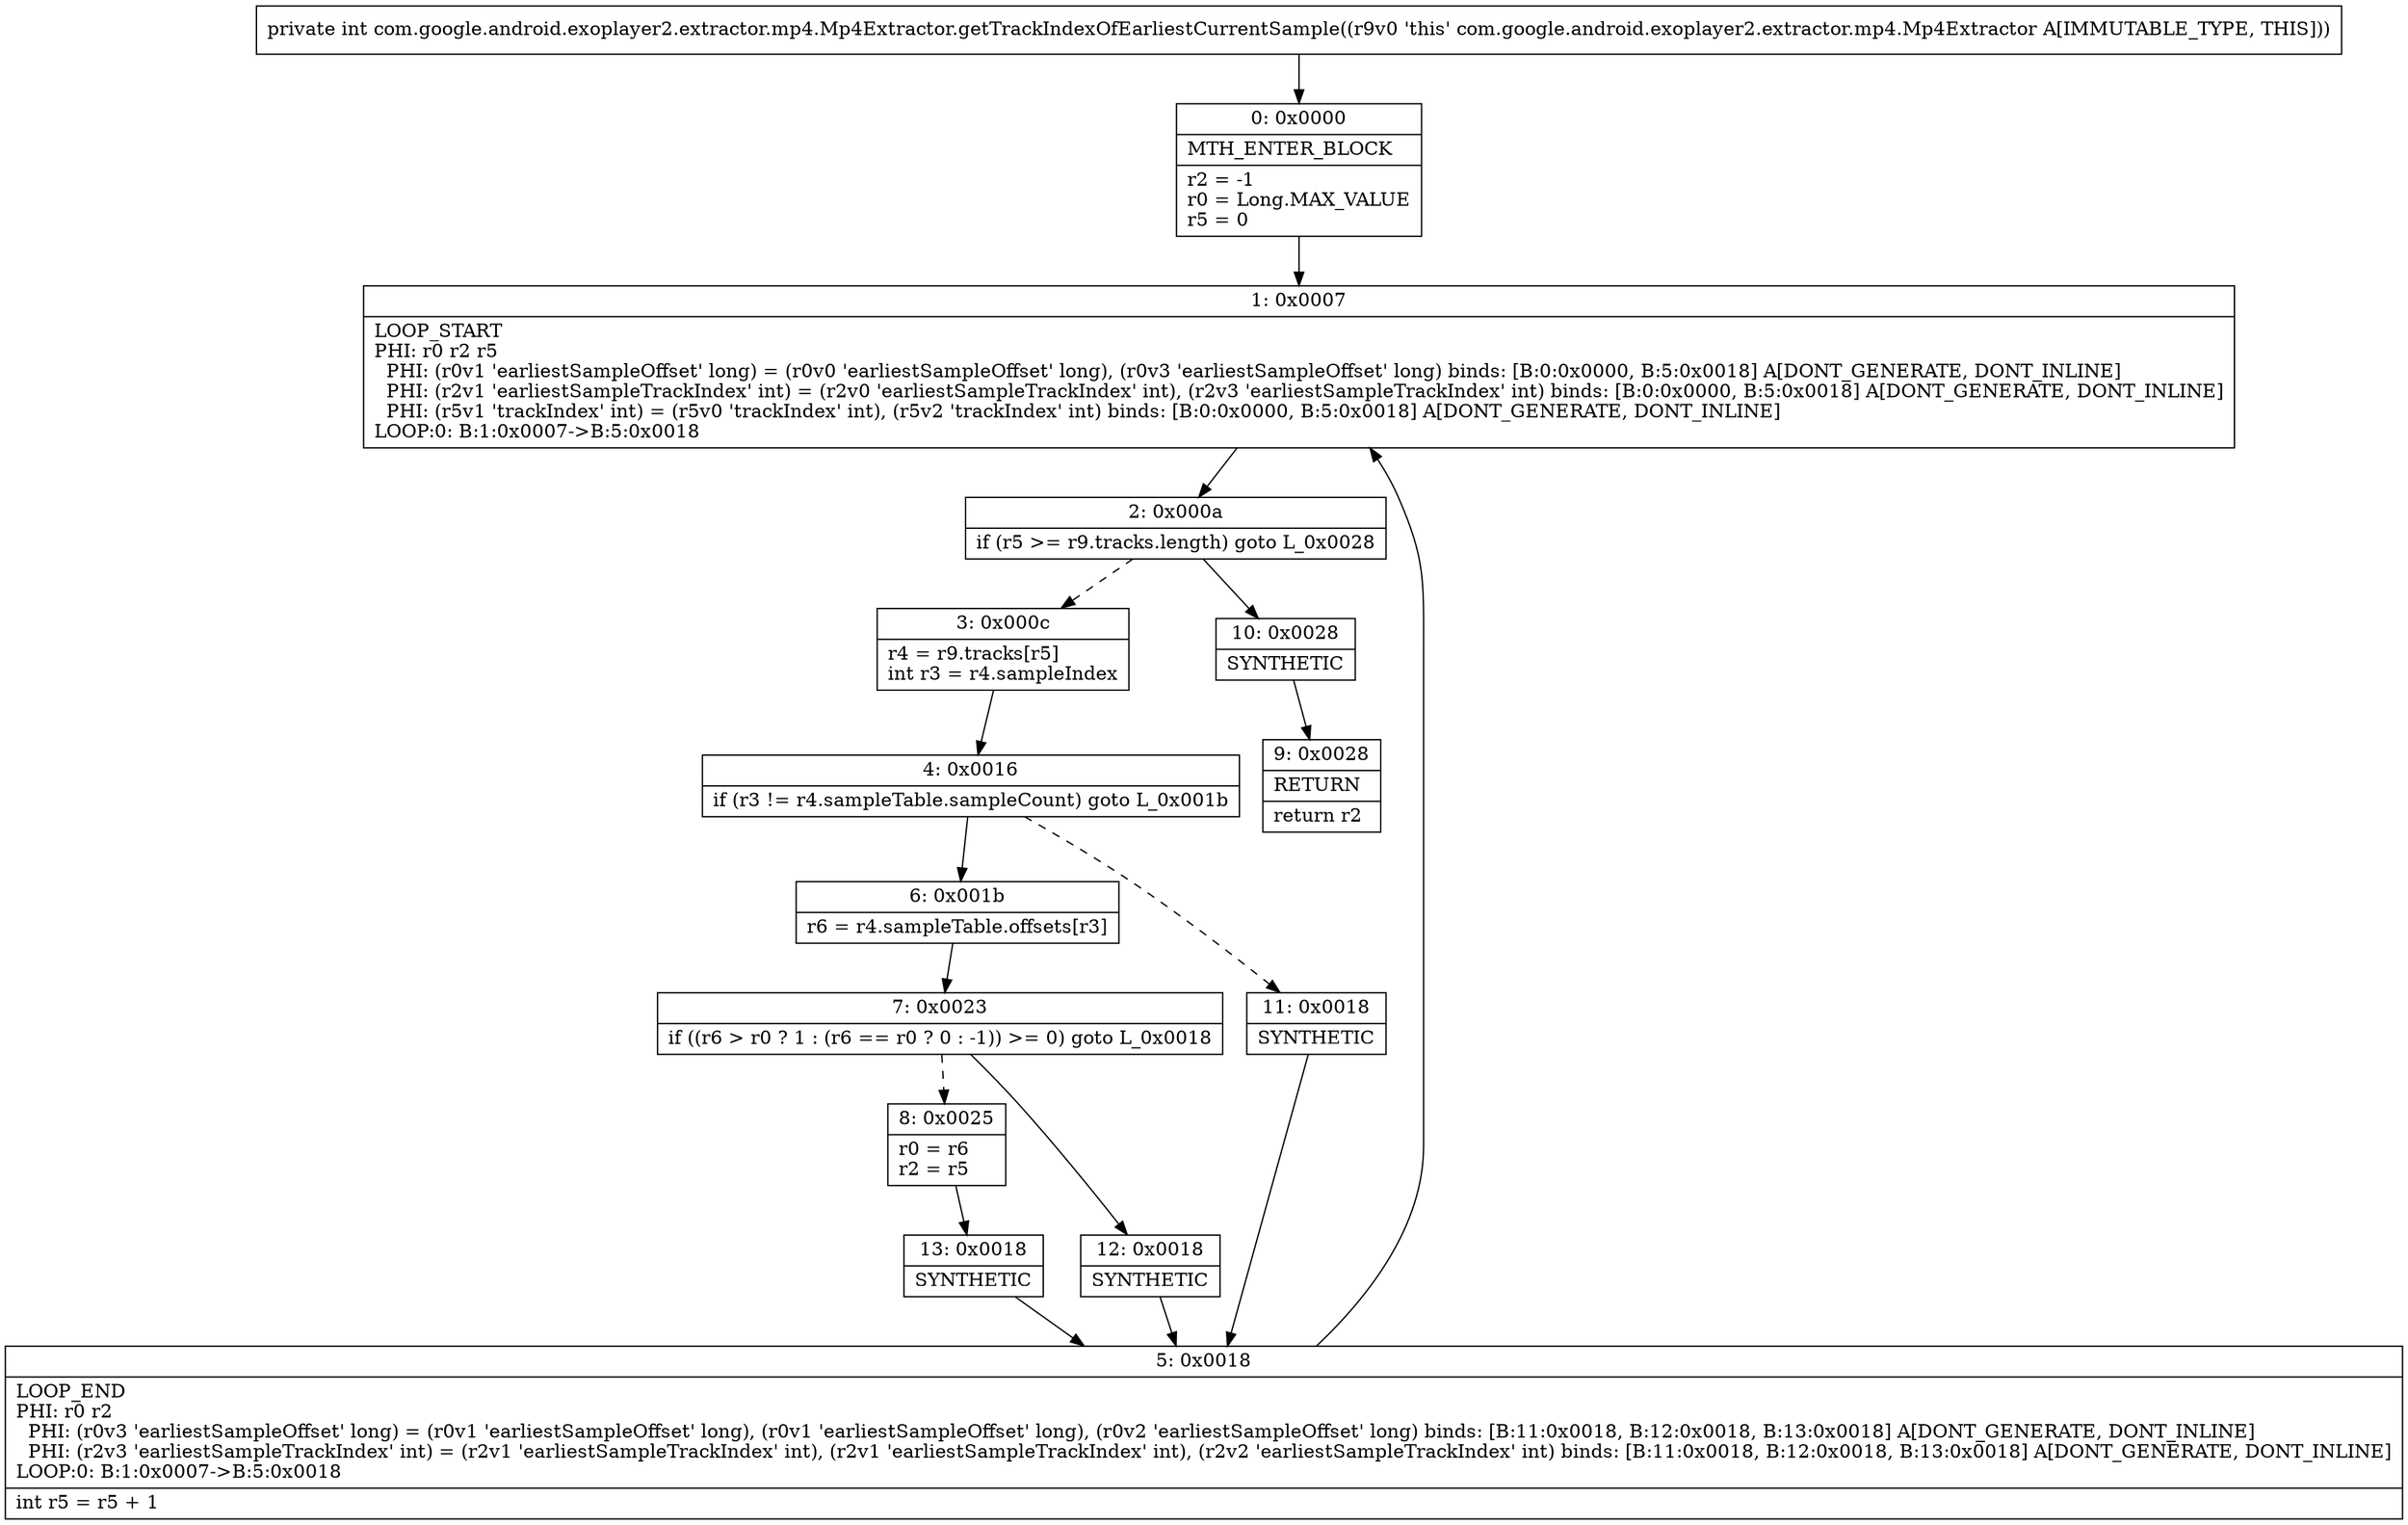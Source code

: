 digraph "CFG forcom.google.android.exoplayer2.extractor.mp4.Mp4Extractor.getTrackIndexOfEarliestCurrentSample()I" {
Node_0 [shape=record,label="{0\:\ 0x0000|MTH_ENTER_BLOCK\l|r2 = \-1\lr0 = Long.MAX_VALUE\lr5 = 0\l}"];
Node_1 [shape=record,label="{1\:\ 0x0007|LOOP_START\lPHI: r0 r2 r5 \l  PHI: (r0v1 'earliestSampleOffset' long) = (r0v0 'earliestSampleOffset' long), (r0v3 'earliestSampleOffset' long) binds: [B:0:0x0000, B:5:0x0018] A[DONT_GENERATE, DONT_INLINE]\l  PHI: (r2v1 'earliestSampleTrackIndex' int) = (r2v0 'earliestSampleTrackIndex' int), (r2v3 'earliestSampleTrackIndex' int) binds: [B:0:0x0000, B:5:0x0018] A[DONT_GENERATE, DONT_INLINE]\l  PHI: (r5v1 'trackIndex' int) = (r5v0 'trackIndex' int), (r5v2 'trackIndex' int) binds: [B:0:0x0000, B:5:0x0018] A[DONT_GENERATE, DONT_INLINE]\lLOOP:0: B:1:0x0007\-\>B:5:0x0018\l}"];
Node_2 [shape=record,label="{2\:\ 0x000a|if (r5 \>= r9.tracks.length) goto L_0x0028\l}"];
Node_3 [shape=record,label="{3\:\ 0x000c|r4 = r9.tracks[r5]\lint r3 = r4.sampleIndex\l}"];
Node_4 [shape=record,label="{4\:\ 0x0016|if (r3 != r4.sampleTable.sampleCount) goto L_0x001b\l}"];
Node_5 [shape=record,label="{5\:\ 0x0018|LOOP_END\lPHI: r0 r2 \l  PHI: (r0v3 'earliestSampleOffset' long) = (r0v1 'earliestSampleOffset' long), (r0v1 'earliestSampleOffset' long), (r0v2 'earliestSampleOffset' long) binds: [B:11:0x0018, B:12:0x0018, B:13:0x0018] A[DONT_GENERATE, DONT_INLINE]\l  PHI: (r2v3 'earliestSampleTrackIndex' int) = (r2v1 'earliestSampleTrackIndex' int), (r2v1 'earliestSampleTrackIndex' int), (r2v2 'earliestSampleTrackIndex' int) binds: [B:11:0x0018, B:12:0x0018, B:13:0x0018] A[DONT_GENERATE, DONT_INLINE]\lLOOP:0: B:1:0x0007\-\>B:5:0x0018\l|int r5 = r5 + 1\l}"];
Node_6 [shape=record,label="{6\:\ 0x001b|r6 = r4.sampleTable.offsets[r3]\l}"];
Node_7 [shape=record,label="{7\:\ 0x0023|if ((r6 \> r0 ? 1 : (r6 == r0 ? 0 : \-1)) \>= 0) goto L_0x0018\l}"];
Node_8 [shape=record,label="{8\:\ 0x0025|r0 = r6\lr2 = r5\l}"];
Node_9 [shape=record,label="{9\:\ 0x0028|RETURN\l|return r2\l}"];
Node_10 [shape=record,label="{10\:\ 0x0028|SYNTHETIC\l}"];
Node_11 [shape=record,label="{11\:\ 0x0018|SYNTHETIC\l}"];
Node_12 [shape=record,label="{12\:\ 0x0018|SYNTHETIC\l}"];
Node_13 [shape=record,label="{13\:\ 0x0018|SYNTHETIC\l}"];
MethodNode[shape=record,label="{private int com.google.android.exoplayer2.extractor.mp4.Mp4Extractor.getTrackIndexOfEarliestCurrentSample((r9v0 'this' com.google.android.exoplayer2.extractor.mp4.Mp4Extractor A[IMMUTABLE_TYPE, THIS])) }"];
MethodNode -> Node_0;
Node_0 -> Node_1;
Node_1 -> Node_2;
Node_2 -> Node_3[style=dashed];
Node_2 -> Node_10;
Node_3 -> Node_4;
Node_4 -> Node_6;
Node_4 -> Node_11[style=dashed];
Node_5 -> Node_1;
Node_6 -> Node_7;
Node_7 -> Node_8[style=dashed];
Node_7 -> Node_12;
Node_8 -> Node_13;
Node_10 -> Node_9;
Node_11 -> Node_5;
Node_12 -> Node_5;
Node_13 -> Node_5;
}

